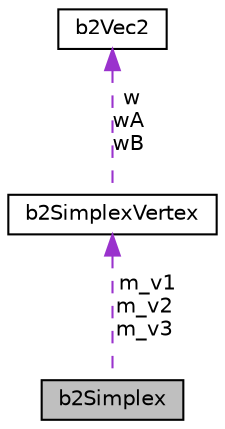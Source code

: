 digraph "b2Simplex"
{
  edge [fontname="Helvetica",fontsize="10",labelfontname="Helvetica",labelfontsize="10"];
  node [fontname="Helvetica",fontsize="10",shape=record];
  Node1 [label="b2Simplex",height=0.2,width=0.4,color="black", fillcolor="grey75", style="filled", fontcolor="black"];
  Node2 -> Node1 [dir="back",color="darkorchid3",fontsize="10",style="dashed",label=" m_v1\nm_v2\nm_v3" ,fontname="Helvetica"];
  Node2 [label="b2SimplexVertex",height=0.2,width=0.4,color="black", fillcolor="white", style="filled",URL="$structb2SimplexVertex.html"];
  Node3 -> Node2 [dir="back",color="darkorchid3",fontsize="10",style="dashed",label=" w\nwA\nwB" ,fontname="Helvetica"];
  Node3 [label="b2Vec2",height=0.2,width=0.4,color="black", fillcolor="white", style="filled",URL="$structb2Vec2.html",tooltip="A 2D column vector. "];
}
